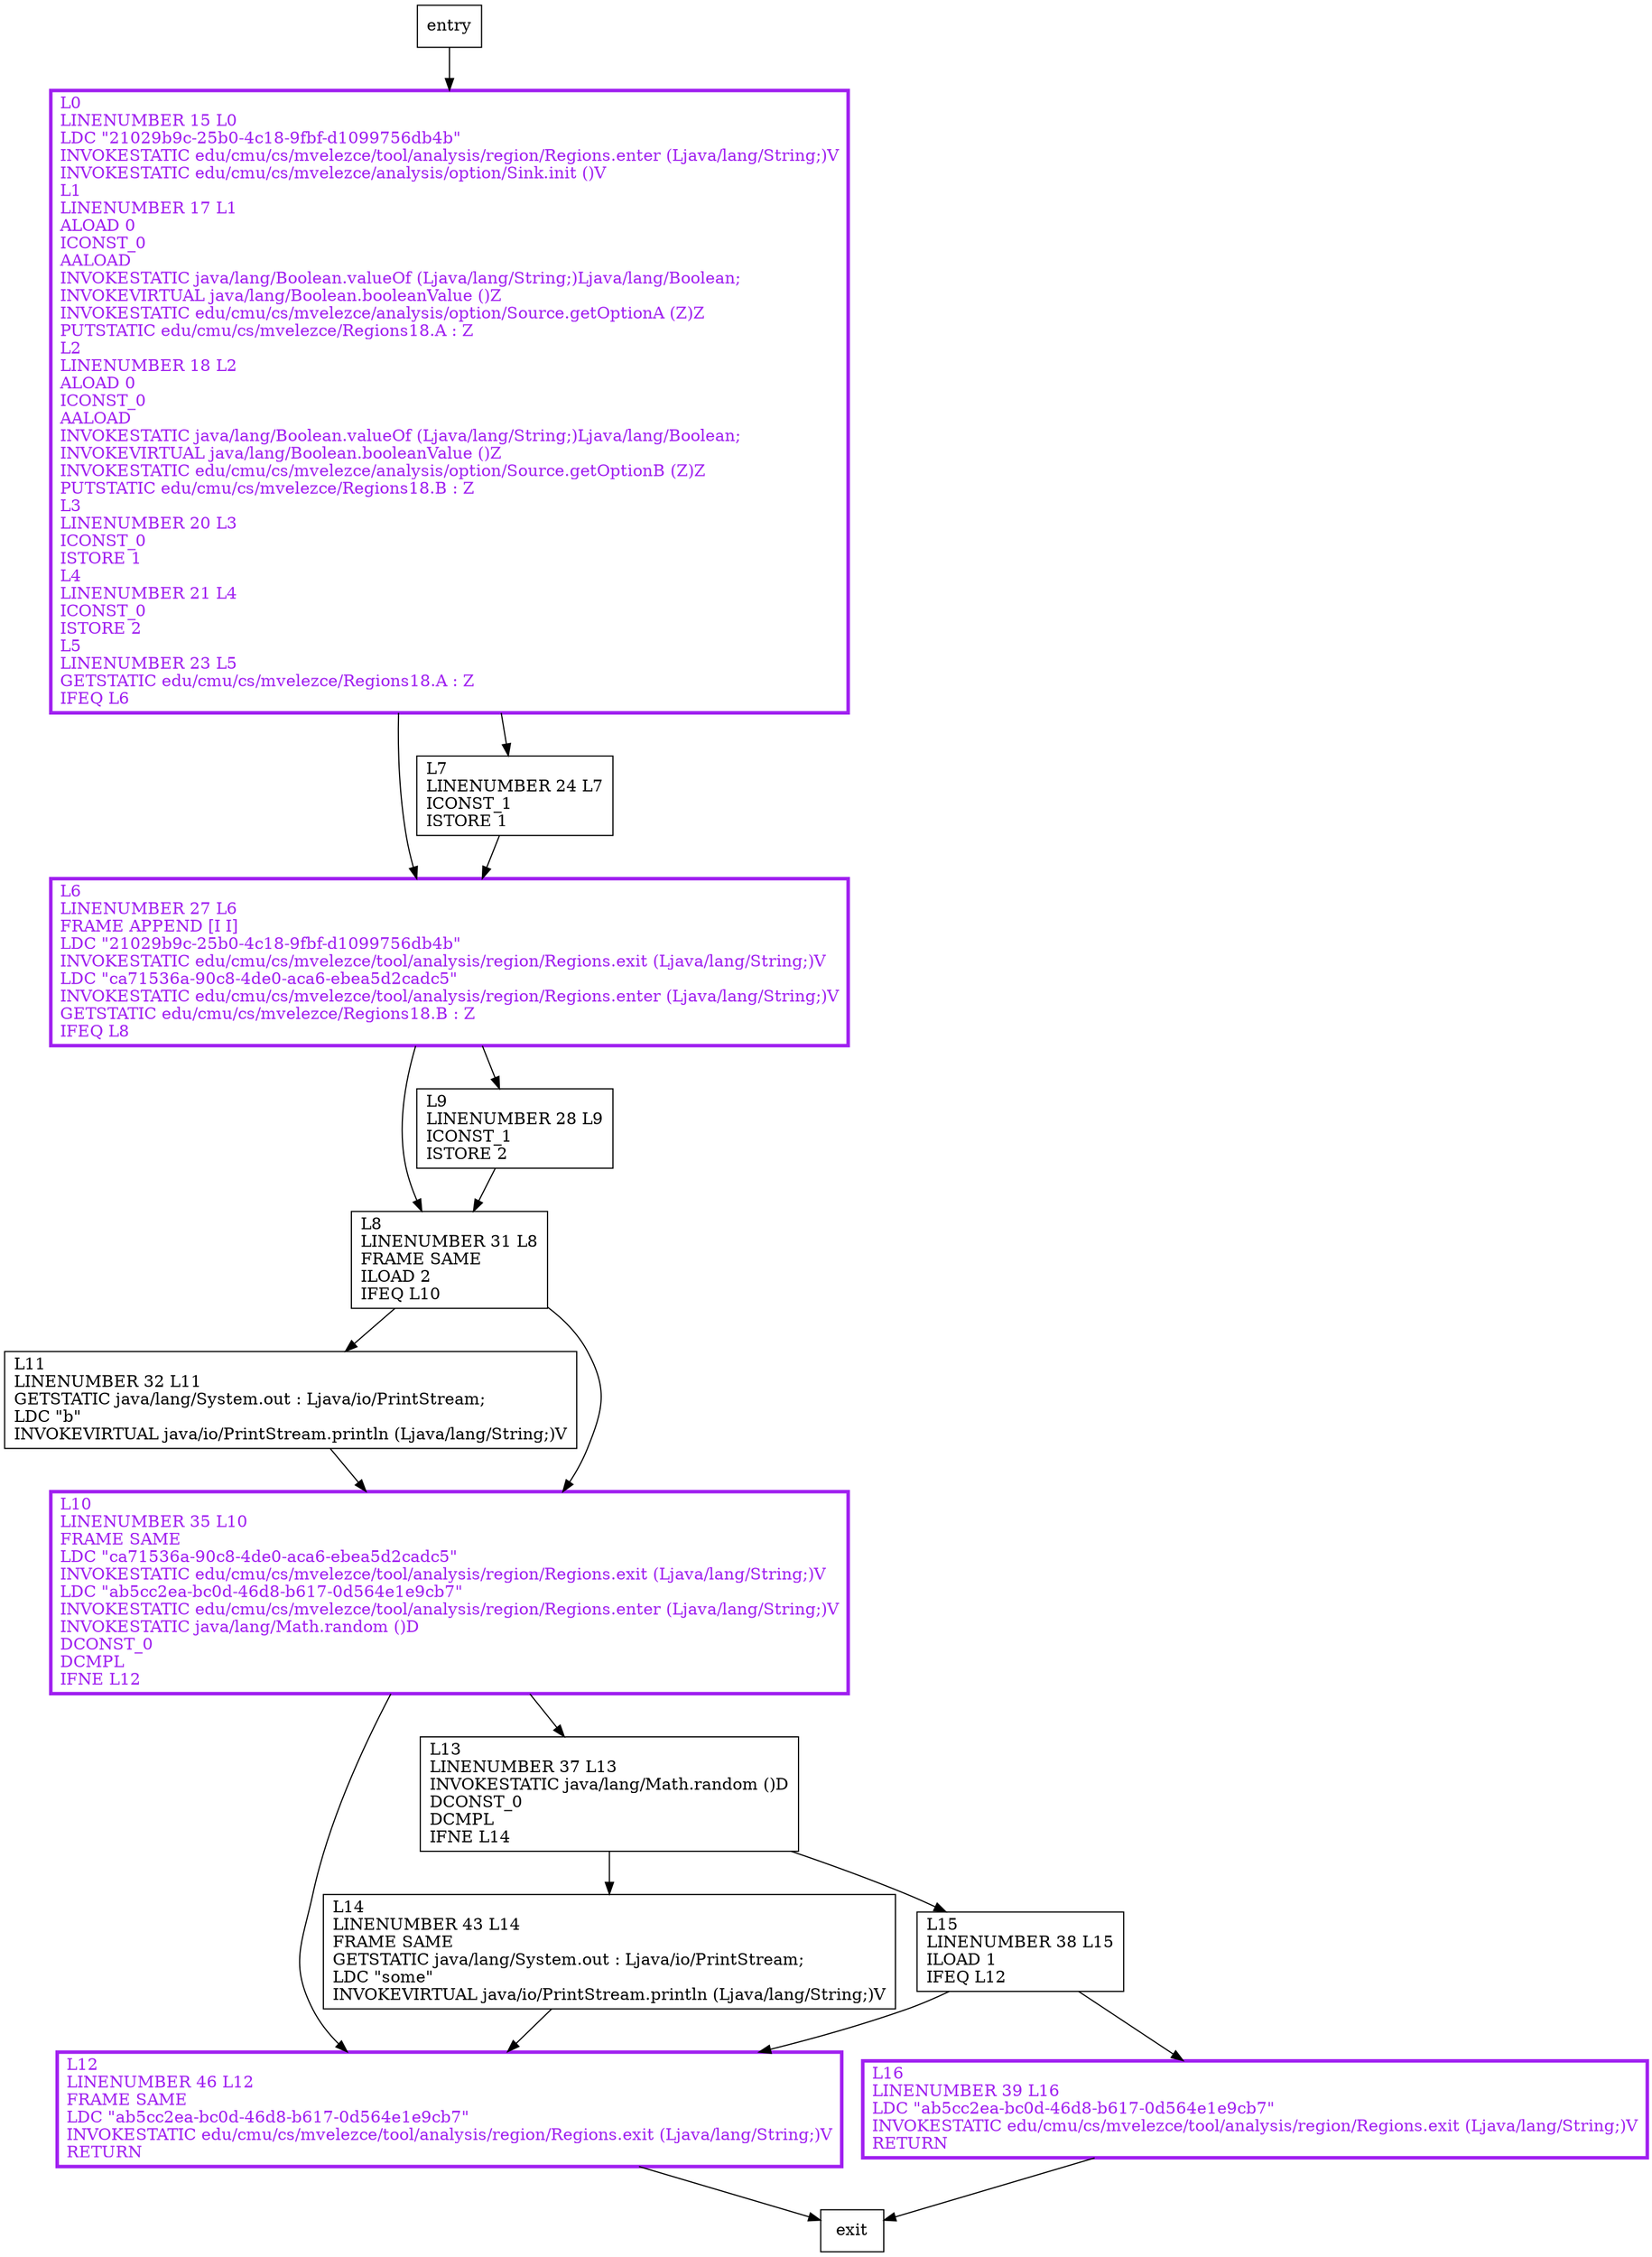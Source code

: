 digraph main {
node [shape=record];
1845234397 [label="L6\lLINENUMBER 27 L6\lFRAME APPEND [I I]\lLDC \"21029b9c-25b0-4c18-9fbf-d1099756db4b\"\lINVOKESTATIC edu/cmu/cs/mvelezce/tool/analysis/region/Regions.exit (Ljava/lang/String;)V\lLDC \"ca71536a-90c8-4de0-aca6-ebea5d2cadc5\"\lINVOKESTATIC edu/cmu/cs/mvelezce/tool/analysis/region/Regions.enter (Ljava/lang/String;)V\lGETSTATIC edu/cmu/cs/mvelezce/Regions18.B : Z\lIFEQ L8\l"];
203241123 [label="L11\lLINENUMBER 32 L11\lGETSTATIC java/lang/System.out : Ljava/io/PrintStream;\lLDC \"b\"\lINVOKEVIRTUAL java/io/PrintStream.println (Ljava/lang/String;)V\l"];
480454390 [label="L16\lLINENUMBER 39 L16\lLDC \"ab5cc2ea-bc0d-46d8-b617-0d564e1e9cb7\"\lINVOKESTATIC edu/cmu/cs/mvelezce/tool/analysis/region/Regions.exit (Ljava/lang/String;)V\lRETURN\l"];
243913295 [label="L12\lLINENUMBER 46 L12\lFRAME SAME\lLDC \"ab5cc2ea-bc0d-46d8-b617-0d564e1e9cb7\"\lINVOKESTATIC edu/cmu/cs/mvelezce/tool/analysis/region/Regions.exit (Ljava/lang/String;)V\lRETURN\l"];
1625015949 [label="L10\lLINENUMBER 35 L10\lFRAME SAME\lLDC \"ca71536a-90c8-4de0-aca6-ebea5d2cadc5\"\lINVOKESTATIC edu/cmu/cs/mvelezce/tool/analysis/region/Regions.exit (Ljava/lang/String;)V\lLDC \"ab5cc2ea-bc0d-46d8-b617-0d564e1e9cb7\"\lINVOKESTATIC edu/cmu/cs/mvelezce/tool/analysis/region/Regions.enter (Ljava/lang/String;)V\lINVOKESTATIC java/lang/Math.random ()D\lDCONST_0\lDCMPL\lIFNE L12\l"];
124013816 [label="L13\lLINENUMBER 37 L13\lINVOKESTATIC java/lang/Math.random ()D\lDCONST_0\lDCMPL\lIFNE L14\l"];
115171059 [label="L7\lLINENUMBER 24 L7\lICONST_1\lISTORE 1\l"];
1559792780 [label="L15\lLINENUMBER 38 L15\lILOAD 1\lIFEQ L12\l"];
968166711 [label="L14\lLINENUMBER 43 L14\lFRAME SAME\lGETSTATIC java/lang/System.out : Ljava/io/PrintStream;\lLDC \"some\"\lINVOKEVIRTUAL java/io/PrintStream.println (Ljava/lang/String;)V\l"];
487644967 [label="L0\lLINENUMBER 15 L0\lLDC \"21029b9c-25b0-4c18-9fbf-d1099756db4b\"\lINVOKESTATIC edu/cmu/cs/mvelezce/tool/analysis/region/Regions.enter (Ljava/lang/String;)V\lINVOKESTATIC edu/cmu/cs/mvelezce/analysis/option/Sink.init ()V\lL1\lLINENUMBER 17 L1\lALOAD 0\lICONST_0\lAALOAD\lINVOKESTATIC java/lang/Boolean.valueOf (Ljava/lang/String;)Ljava/lang/Boolean;\lINVOKEVIRTUAL java/lang/Boolean.booleanValue ()Z\lINVOKESTATIC edu/cmu/cs/mvelezce/analysis/option/Source.getOptionA (Z)Z\lPUTSTATIC edu/cmu/cs/mvelezce/Regions18.A : Z\lL2\lLINENUMBER 18 L2\lALOAD 0\lICONST_0\lAALOAD\lINVOKESTATIC java/lang/Boolean.valueOf (Ljava/lang/String;)Ljava/lang/Boolean;\lINVOKEVIRTUAL java/lang/Boolean.booleanValue ()Z\lINVOKESTATIC edu/cmu/cs/mvelezce/analysis/option/Source.getOptionB (Z)Z\lPUTSTATIC edu/cmu/cs/mvelezce/Regions18.B : Z\lL3\lLINENUMBER 20 L3\lICONST_0\lISTORE 1\lL4\lLINENUMBER 21 L4\lICONST_0\lISTORE 2\lL5\lLINENUMBER 23 L5\lGETSTATIC edu/cmu/cs/mvelezce/Regions18.A : Z\lIFEQ L6\l"];
1980666652 [label="L8\lLINENUMBER 31 L8\lFRAME SAME\lILOAD 2\lIFEQ L10\l"];
1836880669 [label="L9\lLINENUMBER 28 L9\lICONST_1\lISTORE 2\l"];
entry;
exit;
1845234397 -> 1980666652;
1845234397 -> 1836880669;
203241123 -> 1625015949;
243913295 -> exit;
1625015949 -> 243913295;
1625015949 -> 124013816;
115171059 -> 1845234397;
968166711 -> 243913295;
487644967 -> 1845234397;
487644967 -> 115171059;
1980666652 -> 203241123;
1980666652 -> 1625015949;
entry -> 487644967;
480454390 -> exit;
124013816 -> 1559792780;
124013816 -> 968166711;
1559792780 -> 480454390;
1559792780 -> 243913295;
1836880669 -> 1980666652;
1845234397[fontcolor="purple", penwidth=3, color="purple"];
480454390[fontcolor="purple", penwidth=3, color="purple"];
243913295[fontcolor="purple", penwidth=3, color="purple"];
1625015949[fontcolor="purple", penwidth=3, color="purple"];
487644967[fontcolor="purple", penwidth=3, color="purple"];
}
